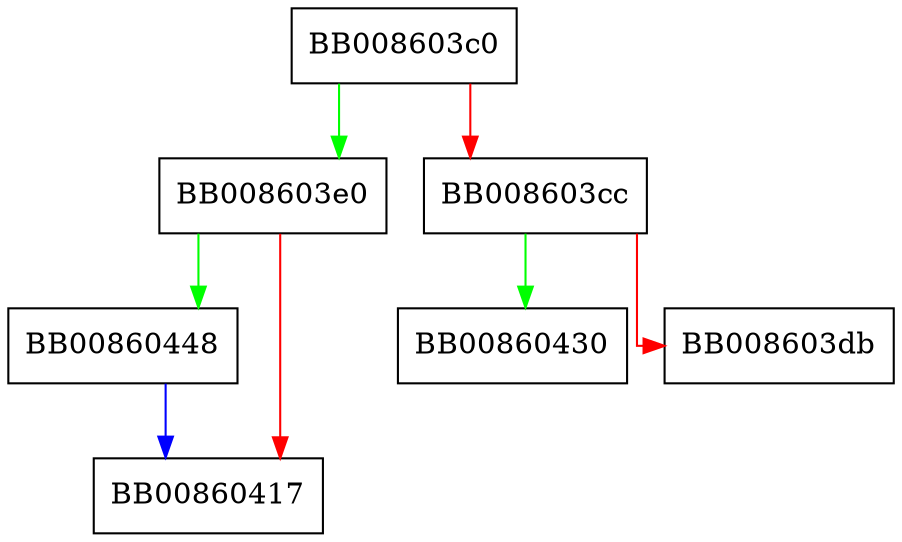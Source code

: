 digraph __libc_accept {
  node [shape="box"];
  graph [splines=ortho];
  BB008603c0 -> BB008603e0 [color="green"];
  BB008603c0 -> BB008603cc [color="red"];
  BB008603cc -> BB00860430 [color="green"];
  BB008603cc -> BB008603db [color="red"];
  BB008603e0 -> BB00860448 [color="green"];
  BB008603e0 -> BB00860417 [color="red"];
  BB00860448 -> BB00860417 [color="blue"];
}